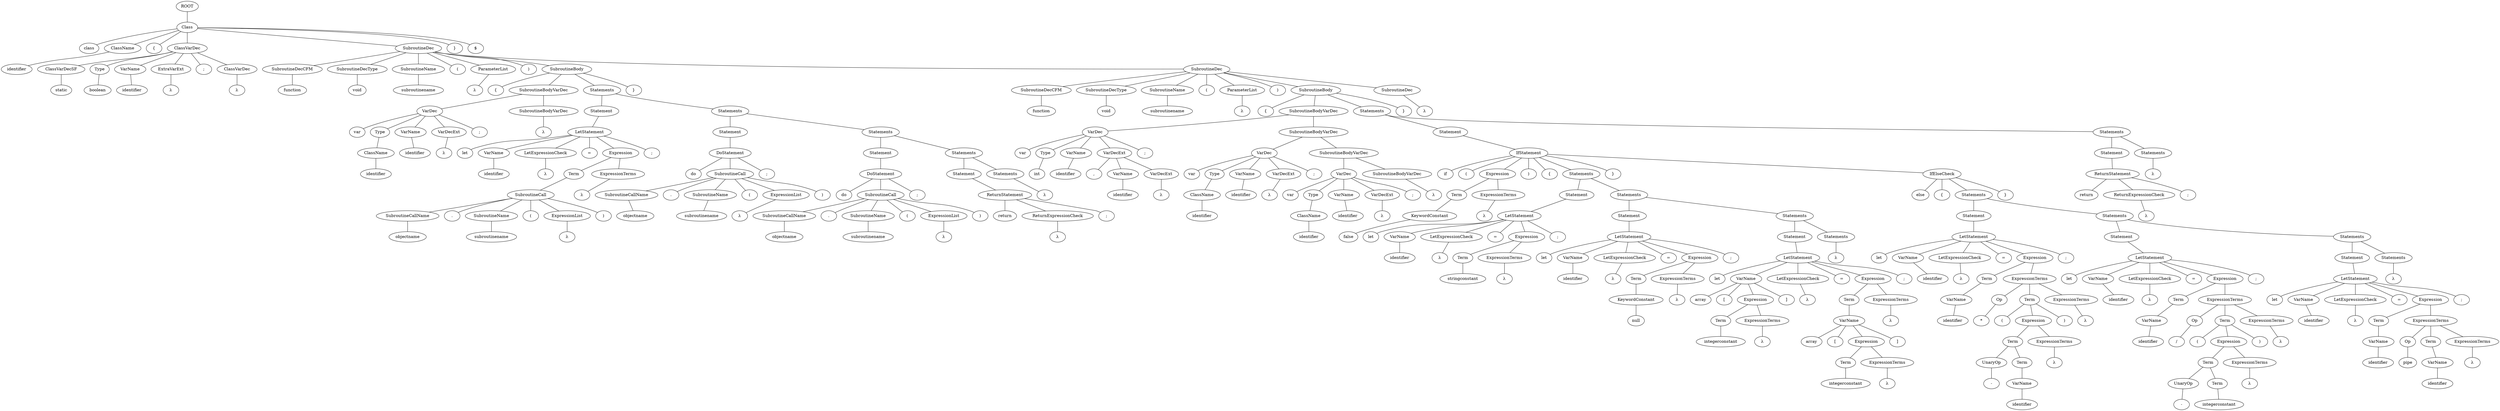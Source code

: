 graph Pt {
  ordering=out;
  "0" [label="ROOT"];
  "1" [label="Class"];
  "2" [label="class"];
  "3" [label="ClassName"];
  "4" [label="identifier"];
  "5" [label="{"];
  "6" [label="ClassVarDec"];
  "7" [label="ClassVarDecSF"];
  "8" [label="static"];
  "9" [label="Type"];
  "10" [label="boolean"];
  "11" [label="VarName"];
  "12" [label="identifier"];
  "13" [label="ExtraVarExt"];
  "14" [label="&lambda;"];
  "15" [label=";"];
  "16" [label="ClassVarDec"];
  "17" [label="&lambda;"];
  "18" [label="SubroutineDec"];
  "19" [label="SubroutineDecCFM"];
  "20" [label="function"];
  "21" [label="SubroutineDecType"];
  "22" [label="void"];
  "23" [label="SubroutineName"];
  "24" [label="subroutinename"];
  "25" [label="("];
  "26" [label="ParameterList"];
  "27" [label="&lambda;"];
  "28" [label=")"];
  "29" [label="SubroutineBody"];
  "30" [label="{"];
  "31" [label="SubroutineBodyVarDec"];
  "32" [label="VarDec"];
  "33" [label="var"];
  "34" [label="Type"];
  "35" [label="ClassName"];
  "36" [label="identifier"];
  "37" [label="VarName"];
  "38" [label="identifier"];
  "39" [label="VarDecExt"];
  "40" [label="&lambda;"];
  "41" [label=";"];
  "42" [label="SubroutineBodyVarDec"];
  "43" [label="&lambda;"];
  "44" [label="Statements"];
  "45" [label="Statement"];
  "46" [label="LetStatement"];
  "47" [label="let"];
  "48" [label="VarName"];
  "49" [label="identifier"];
  "50" [label="LetExpressionCheck"];
  "51" [label="&lambda;"];
  "52" [label="="];
  "53" [label="Expression"];
  "54" [label="Term"];
  "55" [label="SubroutineCall"];
  "56" [label="SubroutineCallName"];
  "57" [label="objectname"];
  "58" [label="."];
  "59" [label="SubroutineName"];
  "60" [label="subroutinename"];
  "61" [label="("];
  "62" [label="ExpressionList"];
  "63" [label="&lambda;"];
  "64" [label=")"];
  "65" [label="ExpressionTerms"];
  "66" [label="&lambda;"];
  "67" [label=";"];
  "68" [label="Statements"];
  "69" [label="Statement"];
  "70" [label="DoStatement"];
  "71" [label="do"];
  "72" [label="SubroutineCall"];
  "73" [label="SubroutineCallName"];
  "74" [label="objectname"];
  "75" [label="."];
  "76" [label="SubroutineName"];
  "77" [label="subroutinename"];
  "78" [label="("];
  "79" [label="ExpressionList"];
  "80" [label="&lambda;"];
  "81" [label=")"];
  "82" [label=";"];
  "83" [label="Statements"];
  "84" [label="Statement"];
  "85" [label="DoStatement"];
  "86" [label="do"];
  "87" [label="SubroutineCall"];
  "88" [label="SubroutineCallName"];
  "89" [label="objectname"];
  "90" [label="."];
  "91" [label="SubroutineName"];
  "92" [label="subroutinename"];
  "93" [label="("];
  "94" [label="ExpressionList"];
  "95" [label="&lambda;"];
  "96" [label=")"];
  "97" [label=";"];
  "98" [label="Statements"];
  "99" [label="Statement"];
  "100" [label="ReturnStatement"];
  "101" [label="return"];
  "102" [label="ReturnExpressionCheck"];
  "103" [label="&lambda;"];
  "104" [label=";"];
  "105" [label="Statements"];
  "106" [label="&lambda;"];
  "107" [label="}"];
  "108" [label="SubroutineDec"];
  "109" [label="SubroutineDecCFM"];
  "110" [label="function"];
  "111" [label="SubroutineDecType"];
  "112" [label="void"];
  "113" [label="SubroutineName"];
  "114" [label="subroutinename"];
  "115" [label="("];
  "116" [label="ParameterList"];
  "117" [label="&lambda;"];
  "118" [label=")"];
  "119" [label="SubroutineBody"];
  "120" [label="{"];
  "121" [label="SubroutineBodyVarDec"];
  "122" [label="VarDec"];
  "123" [label="var"];
  "124" [label="Type"];
  "125" [label="int"];
  "126" [label="VarName"];
  "127" [label="identifier"];
  "128" [label="VarDecExt"];
  "129" [label=","];
  "130" [label="VarName"];
  "131" [label="identifier"];
  "132" [label="VarDecExt"];
  "133" [label="&lambda;"];
  "134" [label=";"];
  "135" [label="SubroutineBodyVarDec"];
  "136" [label="VarDec"];
  "137" [label="var"];
  "138" [label="Type"];
  "139" [label="ClassName"];
  "140" [label="identifier"];
  "141" [label="VarName"];
  "142" [label="identifier"];
  "143" [label="VarDecExt"];
  "144" [label="&lambda;"];
  "145" [label=";"];
  "146" [label="SubroutineBodyVarDec"];
  "147" [label="VarDec"];
  "148" [label="var"];
  "149" [label="Type"];
  "150" [label="ClassName"];
  "151" [label="identifier"];
  "152" [label="VarName"];
  "153" [label="identifier"];
  "154" [label="VarDecExt"];
  "155" [label="&lambda;"];
  "156" [label=";"];
  "157" [label="SubroutineBodyVarDec"];
  "158" [label="&lambda;"];
  "159" [label="Statements"];
  "160" [label="Statement"];
  "161" [label="IfStatement"];
  "162" [label="if"];
  "163" [label="("];
  "164" [label="Expression"];
  "165" [label="Term"];
  "166" [label="KeywordConstant"];
  "167" [label="false"];
  "168" [label="ExpressionTerms"];
  "169" [label="&lambda;"];
  "170" [label=")"];
  "171" [label="{"];
  "172" [label="Statements"];
  "173" [label="Statement"];
  "174" [label="LetStatement"];
  "175" [label="let"];
  "176" [label="VarName"];
  "177" [label="identifier"];
  "178" [label="LetExpressionCheck"];
  "179" [label="&lambda;"];
  "180" [label="="];
  "181" [label="Expression"];
  "182" [label="Term"];
  "183" [label="stringconstant"];
  "184" [label="ExpressionTerms"];
  "185" [label="&lambda;"];
  "186" [label=";"];
  "187" [label="Statements"];
  "188" [label="Statement"];
  "189" [label="LetStatement"];
  "190" [label="let"];
  "191" [label="VarName"];
  "192" [label="identifier"];
  "193" [label="LetExpressionCheck"];
  "194" [label="&lambda;"];
  "195" [label="="];
  "196" [label="Expression"];
  "197" [label="Term"];
  "198" [label="KeywordConstant"];
  "199" [label="null"];
  "200" [label="ExpressionTerms"];
  "201" [label="&lambda;"];
  "202" [label=";"];
  "203" [label="Statements"];
  "204" [label="Statement"];
  "205" [label="LetStatement"];
  "206" [label="let"];
  "207" [label="VarName"];
  "208" [label="array"];
  "209" [label="["];
  "210" [label="Expression"];
  "211" [label="Term"];
  "212" [label="integerconstant"];
  "213" [label="ExpressionTerms"];
  "214" [label="&lambda;"];
  "215" [label="]"];
  "216" [label="LetExpressionCheck"];
  "217" [label="&lambda;"];
  "218" [label="="];
  "219" [label="Expression"];
  "220" [label="Term"];
  "221" [label="VarName"];
  "222" [label="array"];
  "223" [label="["];
  "224" [label="Expression"];
  "225" [label="Term"];
  "226" [label="integerconstant"];
  "227" [label="ExpressionTerms"];
  "228" [label="&lambda;"];
  "229" [label="]"];
  "230" [label="ExpressionTerms"];
  "231" [label="&lambda;"];
  "232" [label=";"];
  "233" [label="Statements"];
  "234" [label="&lambda;"];
  "235" [label="}"];
  "236" [label="IfElseCheck"];
  "237" [label="else"];
  "238" [label="{"];
  "239" [label="Statements"];
  "240" [label="Statement"];
  "241" [label="LetStatement"];
  "242" [label="let"];
  "243" [label="VarName"];
  "244" [label="identifier"];
  "245" [label="LetExpressionCheck"];
  "246" [label="&lambda;"];
  "247" [label="="];
  "248" [label="Expression"];
  "249" [label="Term"];
  "250" [label="VarName"];
  "251" [label="identifier"];
  "252" [label="ExpressionTerms"];
  "253" [label="Op"];
  "254" [label="*"];
  "255" [label="Term"];
  "256" [label="("];
  "257" [label="Expression"];
  "258" [label="Term"];
  "259" [label="UnaryOp"];
  "260" [label="-"];
  "261" [label="Term"];
  "262" [label="VarName"];
  "263" [label="identifier"];
  "264" [label="ExpressionTerms"];
  "265" [label="&lambda;"];
  "266" [label=")"];
  "267" [label="ExpressionTerms"];
  "268" [label="&lambda;"];
  "269" [label=";"];
  "270" [label="Statements"];
  "271" [label="Statement"];
  "272" [label="LetStatement"];
  "273" [label="let"];
  "274" [label="VarName"];
  "275" [label="identifier"];
  "276" [label="LetExpressionCheck"];
  "277" [label="&lambda;"];
  "278" [label="="];
  "279" [label="Expression"];
  "280" [label="Term"];
  "281" [label="VarName"];
  "282" [label="identifier"];
  "283" [label="ExpressionTerms"];
  "284" [label="Op"];
  "285" [label="/"];
  "286" [label="Term"];
  "287" [label="("];
  "288" [label="Expression"];
  "289" [label="Term"];
  "290" [label="UnaryOp"];
  "291" [label="-"];
  "292" [label="Term"];
  "293" [label="integerconstant"];
  "294" [label="ExpressionTerms"];
  "295" [label="&lambda;"];
  "296" [label=")"];
  "297" [label="ExpressionTerms"];
  "298" [label="&lambda;"];
  "299" [label=";"];
  "300" [label="Statements"];
  "301" [label="Statement"];
  "302" [label="LetStatement"];
  "303" [label="let"];
  "304" [label="VarName"];
  "305" [label="identifier"];
  "306" [label="LetExpressionCheck"];
  "307" [label="&lambda;"];
  "308" [label="="];
  "309" [label="Expression"];
  "310" [label="Term"];
  "311" [label="VarName"];
  "312" [label="identifier"];
  "313" [label="ExpressionTerms"];
  "314" [label="Op"];
  "315" [label="pipe"];
  "316" [label="Term"];
  "317" [label="VarName"];
  "318" [label="identifier"];
  "319" [label="ExpressionTerms"];
  "320" [label="&lambda;"];
  "321" [label=";"];
  "322" [label="Statements"];
  "323" [label="&lambda;"];
  "324" [label="}"];
  "325" [label="Statements"];
  "326" [label="Statement"];
  "327" [label="ReturnStatement"];
  "328" [label="return"];
  "329" [label="ReturnExpressionCheck"];
  "330" [label="&lambda;"];
  "331" [label=";"];
  "332" [label="Statements"];
  "333" [label="&lambda;"];
  "334" [label="}"];
  "335" [label="SubroutineDec"];
  "336" [label="&lambda;"];
  "337" [label="}"];
  "338" [label="$"];
  "0" -- "1";
  "1" -- "2";
  "1" -- "3";
  "1" -- "5";
  "1" -- "6";
  "1" -- "18";
  "1" -- "337";
  "1" -- "338";
  "3" -- "4";
  "6" -- "7";
  "6" -- "9";
  "6" -- "11";
  "6" -- "13";
  "6" -- "15";
  "6" -- "16";
  "7" -- "8";
  "9" -- "10";
  "11" -- "12";
  "13" -- "14";
  "16" -- "17";
  "18" -- "19";
  "18" -- "21";
  "18" -- "23";
  "18" -- "25";
  "18" -- "26";
  "18" -- "28";
  "18" -- "29";
  "18" -- "108";
  "19" -- "20";
  "21" -- "22";
  "23" -- "24";
  "26" -- "27";
  "29" -- "30";
  "29" -- "31";
  "29" -- "44";
  "29" -- "107";
  "31" -- "32";
  "31" -- "42";
  "32" -- "33";
  "32" -- "34";
  "32" -- "37";
  "32" -- "39";
  "32" -- "41";
  "34" -- "35";
  "35" -- "36";
  "37" -- "38";
  "39" -- "40";
  "42" -- "43";
  "44" -- "45";
  "44" -- "68";
  "45" -- "46";
  "46" -- "47";
  "46" -- "48";
  "46" -- "50";
  "46" -- "52";
  "46" -- "53";
  "46" -- "67";
  "48" -- "49";
  "50" -- "51";
  "53" -- "54";
  "53" -- "65";
  "54" -- "55";
  "55" -- "56";
  "55" -- "58";
  "55" -- "59";
  "55" -- "61";
  "55" -- "62";
  "55" -- "64";
  "56" -- "57";
  "59" -- "60";
  "62" -- "63";
  "65" -- "66";
  "68" -- "69";
  "68" -- "83";
  "69" -- "70";
  "70" -- "71";
  "70" -- "72";
  "70" -- "82";
  "72" -- "73";
  "72" -- "75";
  "72" -- "76";
  "72" -- "78";
  "72" -- "79";
  "72" -- "81";
  "73" -- "74";
  "76" -- "77";
  "79" -- "80";
  "83" -- "84";
  "83" -- "98";
  "84" -- "85";
  "85" -- "86";
  "85" -- "87";
  "85" -- "97";
  "87" -- "88";
  "87" -- "90";
  "87" -- "91";
  "87" -- "93";
  "87" -- "94";
  "87" -- "96";
  "88" -- "89";
  "91" -- "92";
  "94" -- "95";
  "98" -- "99";
  "98" -- "105";
  "99" -- "100";
  "100" -- "101";
  "100" -- "102";
  "100" -- "104";
  "102" -- "103";
  "105" -- "106";
  "108" -- "109";
  "108" -- "111";
  "108" -- "113";
  "108" -- "115";
  "108" -- "116";
  "108" -- "118";
  "108" -- "119";
  "108" -- "335";
  "109" -- "110";
  "111" -- "112";
  "113" -- "114";
  "116" -- "117";
  "119" -- "120";
  "119" -- "121";
  "119" -- "159";
  "119" -- "334";
  "121" -- "122";
  "121" -- "135";
  "122" -- "123";
  "122" -- "124";
  "122" -- "126";
  "122" -- "128";
  "122" -- "134";
  "124" -- "125";
  "126" -- "127";
  "128" -- "129";
  "128" -- "130";
  "128" -- "132";
  "130" -- "131";
  "132" -- "133";
  "135" -- "136";
  "135" -- "146";
  "136" -- "137";
  "136" -- "138";
  "136" -- "141";
  "136" -- "143";
  "136" -- "145";
  "138" -- "139";
  "139" -- "140";
  "141" -- "142";
  "143" -- "144";
  "146" -- "147";
  "146" -- "157";
  "147" -- "148";
  "147" -- "149";
  "147" -- "152";
  "147" -- "154";
  "147" -- "156";
  "149" -- "150";
  "150" -- "151";
  "152" -- "153";
  "154" -- "155";
  "157" -- "158";
  "159" -- "160";
  "159" -- "325";
  "160" -- "161";
  "161" -- "162";
  "161" -- "163";
  "161" -- "164";
  "161" -- "170";
  "161" -- "171";
  "161" -- "172";
  "161" -- "235";
  "161" -- "236";
  "164" -- "165";
  "164" -- "168";
  "165" -- "166";
  "166" -- "167";
  "168" -- "169";
  "172" -- "173";
  "172" -- "187";
  "173" -- "174";
  "174" -- "175";
  "174" -- "176";
  "174" -- "178";
  "174" -- "180";
  "174" -- "181";
  "174" -- "186";
  "176" -- "177";
  "178" -- "179";
  "181" -- "182";
  "181" -- "184";
  "182" -- "183";
  "184" -- "185";
  "187" -- "188";
  "187" -- "203";
  "188" -- "189";
  "189" -- "190";
  "189" -- "191";
  "189" -- "193";
  "189" -- "195";
  "189" -- "196";
  "189" -- "202";
  "191" -- "192";
  "193" -- "194";
  "196" -- "197";
  "196" -- "200";
  "197" -- "198";
  "198" -- "199";
  "200" -- "201";
  "203" -- "204";
  "203" -- "233";
  "204" -- "205";
  "205" -- "206";
  "205" -- "207";
  "205" -- "216";
  "205" -- "218";
  "205" -- "219";
  "205" -- "232";
  "207" -- "208";
  "207" -- "209";
  "207" -- "210";
  "207" -- "215";
  "210" -- "211";
  "210" -- "213";
  "211" -- "212";
  "213" -- "214";
  "216" -- "217";
  "219" -- "220";
  "219" -- "230";
  "220" -- "221";
  "221" -- "222";
  "221" -- "223";
  "221" -- "224";
  "221" -- "229";
  "224" -- "225";
  "224" -- "227";
  "225" -- "226";
  "227" -- "228";
  "230" -- "231";
  "233" -- "234";
  "236" -- "237";
  "236" -- "238";
  "236" -- "239";
  "236" -- "324";
  "239" -- "240";
  "239" -- "270";
  "240" -- "241";
  "241" -- "242";
  "241" -- "243";
  "241" -- "245";
  "241" -- "247";
  "241" -- "248";
  "241" -- "269";
  "243" -- "244";
  "245" -- "246";
  "248" -- "249";
  "248" -- "252";
  "249" -- "250";
  "250" -- "251";
  "252" -- "253";
  "252" -- "255";
  "252" -- "267";
  "253" -- "254";
  "255" -- "256";
  "255" -- "257";
  "255" -- "266";
  "257" -- "258";
  "257" -- "264";
  "258" -- "259";
  "258" -- "261";
  "259" -- "260";
  "261" -- "262";
  "262" -- "263";
  "264" -- "265";
  "267" -- "268";
  "270" -- "271";
  "270" -- "300";
  "271" -- "272";
  "272" -- "273";
  "272" -- "274";
  "272" -- "276";
  "272" -- "278";
  "272" -- "279";
  "272" -- "299";
  "274" -- "275";
  "276" -- "277";
  "279" -- "280";
  "279" -- "283";
  "280" -- "281";
  "281" -- "282";
  "283" -- "284";
  "283" -- "286";
  "283" -- "297";
  "284" -- "285";
  "286" -- "287";
  "286" -- "288";
  "286" -- "296";
  "288" -- "289";
  "288" -- "294";
  "289" -- "290";
  "289" -- "292";
  "290" -- "291";
  "292" -- "293";
  "294" -- "295";
  "297" -- "298";
  "300" -- "301";
  "300" -- "322";
  "301" -- "302";
  "302" -- "303";
  "302" -- "304";
  "302" -- "306";
  "302" -- "308";
  "302" -- "309";
  "302" -- "321";
  "304" -- "305";
  "306" -- "307";
  "309" -- "310";
  "309" -- "313";
  "310" -- "311";
  "311" -- "312";
  "313" -- "314";
  "313" -- "316";
  "313" -- "319";
  "314" -- "315";
  "316" -- "317";
  "317" -- "318";
  "319" -- "320";
  "322" -- "323";
  "325" -- "326";
  "325" -- "332";
  "326" -- "327";
  "327" -- "328";
  "327" -- "329";
  "327" -- "331";
  "329" -- "330";
  "332" -- "333";
  "335" -- "336";
  }
